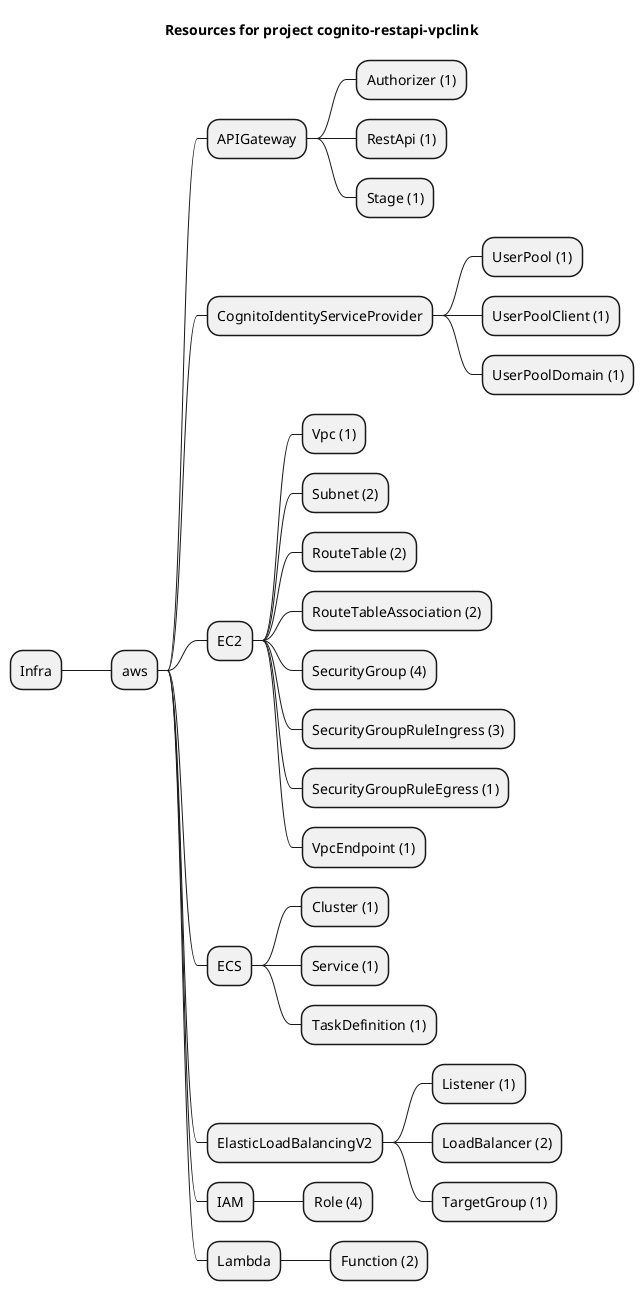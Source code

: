 @startmindmap
title Resources for project cognito-restapi-vpclink
skinparam monochrome true
+ Infra
++ aws
+++ APIGateway
++++ Authorizer (1)
++++ RestApi (1)
++++ Stage (1)
+++ CognitoIdentityServiceProvider
++++ UserPool (1)
++++ UserPoolClient (1)
++++ UserPoolDomain (1)
+++ EC2
++++ Vpc (1)
++++ Subnet (2)
++++ RouteTable (2)
++++ RouteTableAssociation (2)
++++ SecurityGroup (4)
++++ SecurityGroupRuleIngress (3)
++++ SecurityGroupRuleEgress (1)
++++ VpcEndpoint (1)
+++ ECS
++++ Cluster (1)
++++ Service (1)
++++ TaskDefinition (1)
+++ ElasticLoadBalancingV2
++++ Listener (1)
++++ LoadBalancer (2)
++++ TargetGroup (1)
+++ IAM
++++ Role (4)
+++ Lambda
++++ Function (2)
@endmindmap